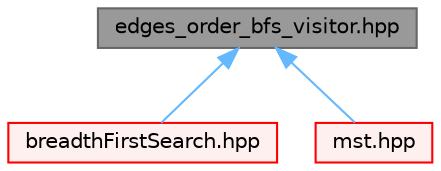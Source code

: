 digraph "edges_order_bfs_visitor.hpp"
{
 // LATEX_PDF_SIZE
  bgcolor="transparent";
  edge [fontname=Helvetica,fontsize=10,labelfontname=Helvetica,labelfontsize=10];
  node [fontname=Helvetica,fontsize=10,shape=box,height=0.2,width=0.4];
  Node1 [id="Node000001",label="edges_order_bfs_visitor.hpp",height=0.2,width=0.4,color="gray40", fillcolor="grey60", style="filled", fontcolor="black",tooltip=" "];
  Node1 -> Node2 [id="edge1_Node000001_Node000002",dir="back",color="steelblue1",style="solid",tooltip=" "];
  Node2 [id="Node000002",label="breadthFirstSearch.hpp",height=0.2,width=0.4,color="red", fillcolor="#FFF0F0", style="filled",URL="$breadthFirstSearch_8hpp.html",tooltip=" "];
  Node1 -> Node4 [id="edge2_Node000001_Node000004",dir="back",color="steelblue1",style="solid",tooltip=" "];
  Node4 [id="Node000004",label="mst.hpp",height=0.2,width=0.4,color="red", fillcolor="#FFF0F0", style="filled",URL="$mst_8hpp.html",tooltip=" "];
}
